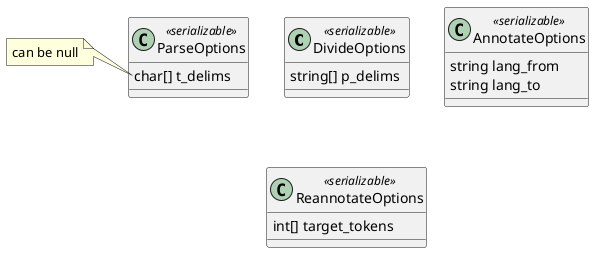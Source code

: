 @startuml

class DivideOptions <<serializable>> {
	string[] p_delims
}

class ParseOptions <<serializable>> {
	char[] t_delims
}
note left of ParseOptions::t_delims
	can be null
end note

class AnnotateOptions <<serializable>> {
	string lang_from
	string lang_to
}

class ReannotateOptions <<serializable>> {
	int[] target_tokens
}
@enduml